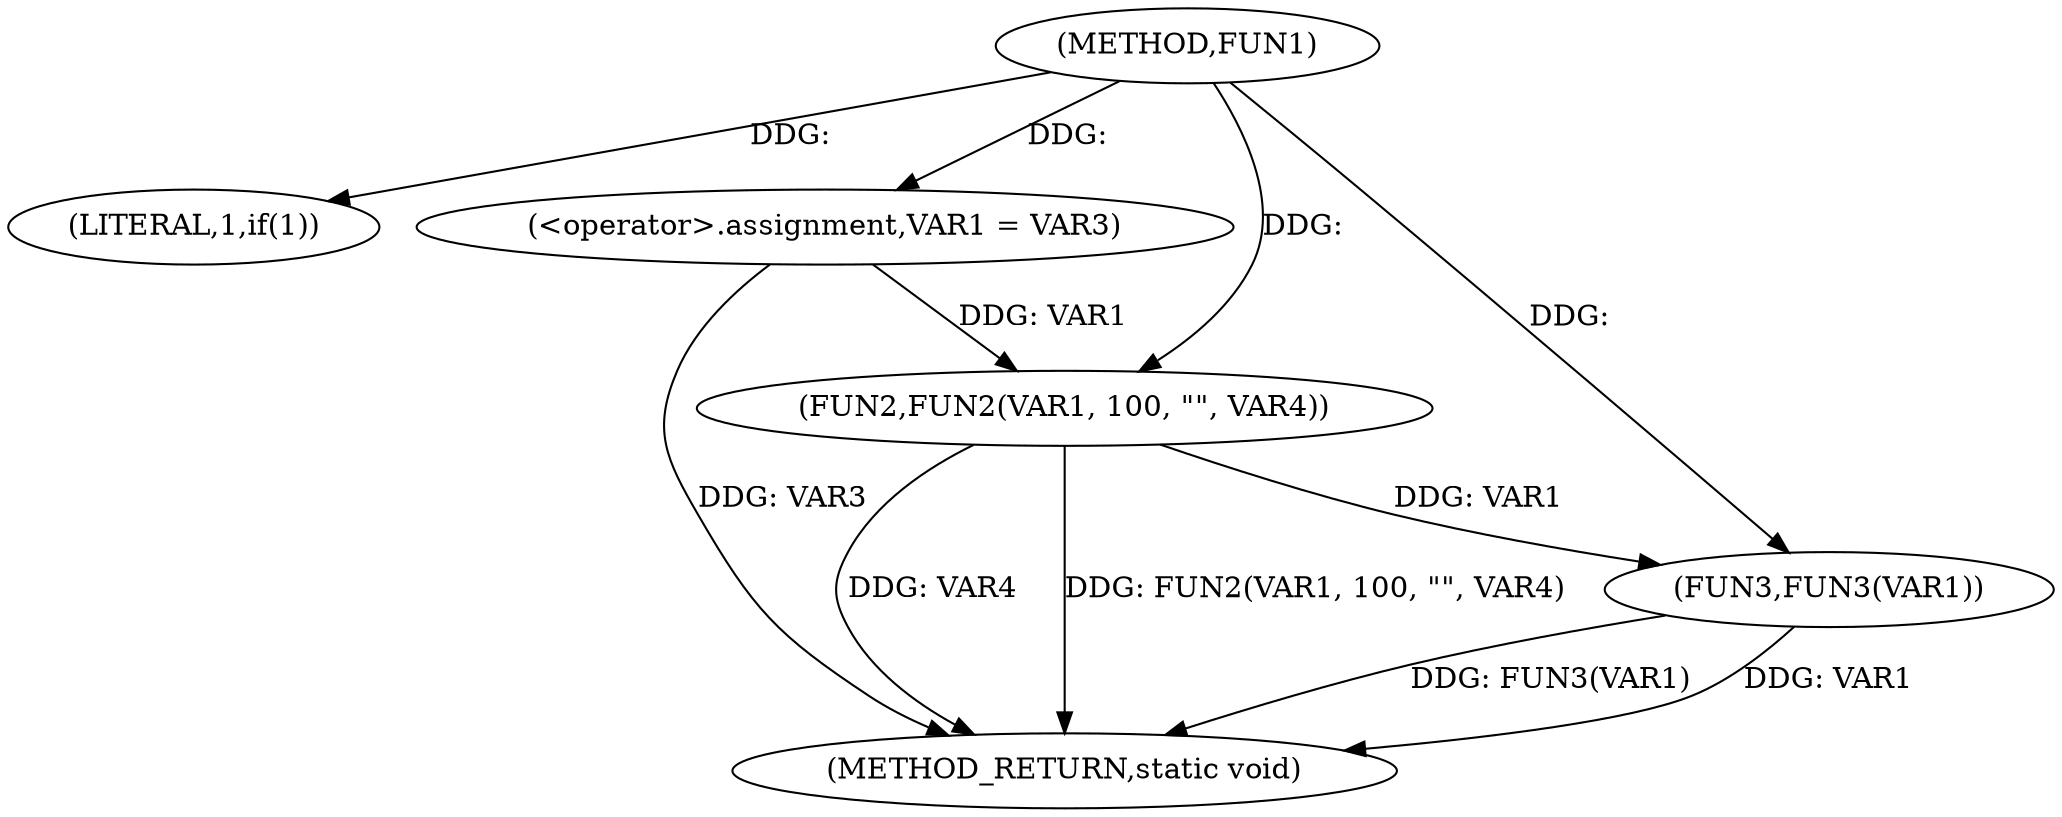 digraph FUN1 {  
"1000100" [label = "(METHOD,FUN1)" ]
"1000120" [label = "(METHOD_RETURN,static void)" ]
"1000106" [label = "(LITERAL,1,if(1))" ]
"1000108" [label = "(<operator>.assignment,VAR1 = VAR3)" ]
"1000113" [label = "(FUN2,FUN2(VAR1, 100, \"\", VAR4))" ]
"1000118" [label = "(FUN3,FUN3(VAR1))" ]
  "1000113" -> "1000120"  [ label = "DDG: VAR4"] 
  "1000118" -> "1000120"  [ label = "DDG: FUN3(VAR1)"] 
  "1000118" -> "1000120"  [ label = "DDG: VAR1"] 
  "1000113" -> "1000120"  [ label = "DDG: FUN2(VAR1, 100, \"\", VAR4)"] 
  "1000108" -> "1000120"  [ label = "DDG: VAR3"] 
  "1000100" -> "1000106"  [ label = "DDG: "] 
  "1000100" -> "1000108"  [ label = "DDG: "] 
  "1000108" -> "1000113"  [ label = "DDG: VAR1"] 
  "1000100" -> "1000113"  [ label = "DDG: "] 
  "1000113" -> "1000118"  [ label = "DDG: VAR1"] 
  "1000100" -> "1000118"  [ label = "DDG: "] 
}
